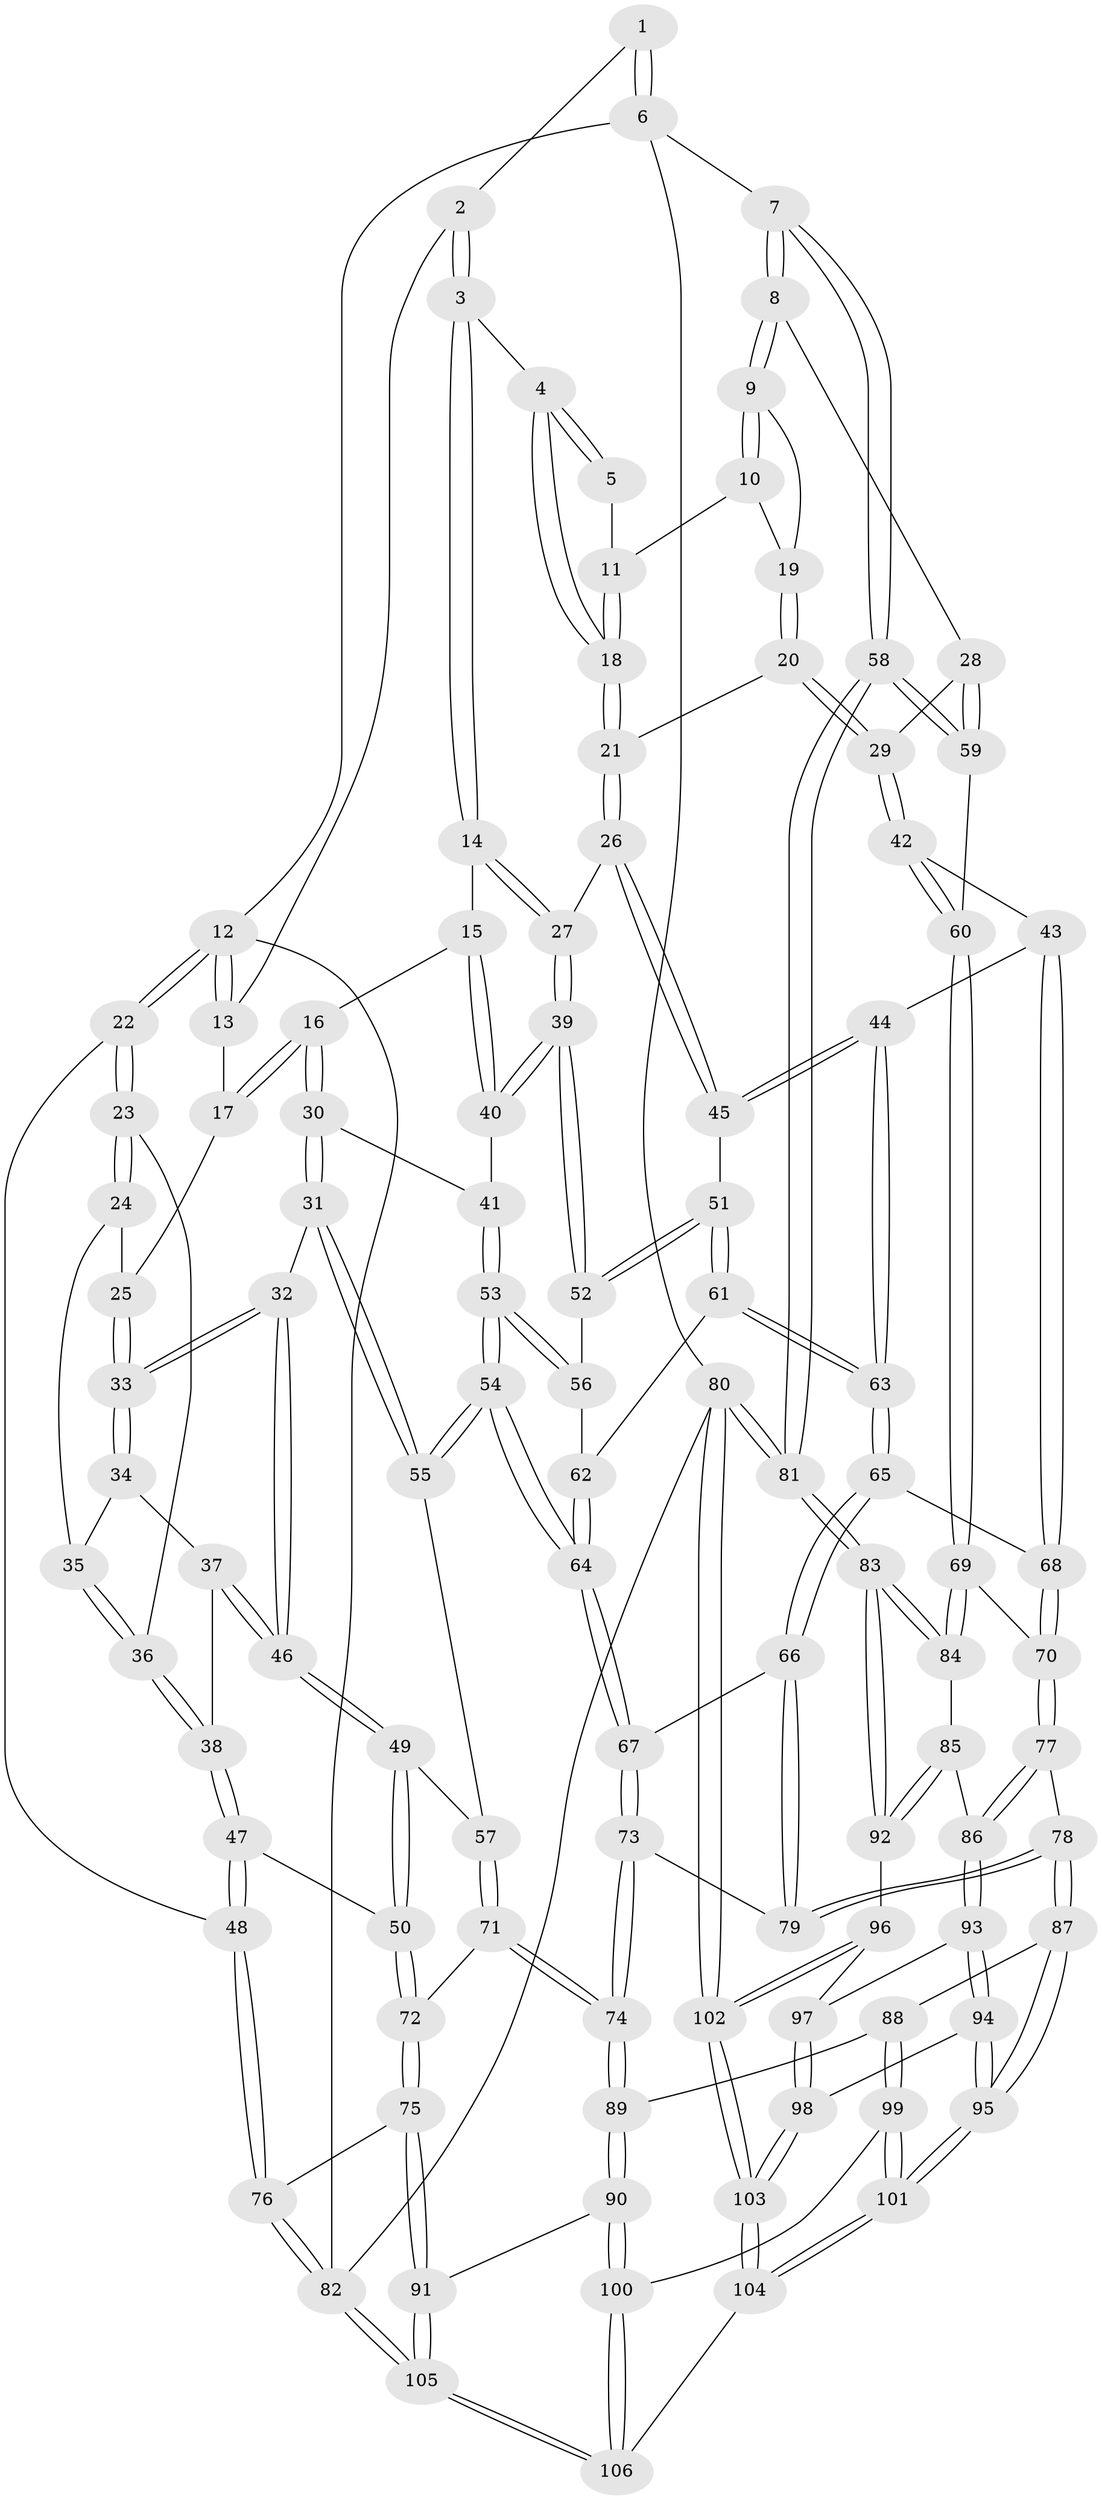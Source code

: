 // Generated by graph-tools (version 1.1) at 2025/50/03/09/25 03:50:59]
// undirected, 106 vertices, 262 edges
graph export_dot {
graph [start="1"]
  node [color=gray90,style=filled];
  1 [pos="+0.7022722158441218+0"];
  2 [pos="+0.3731410574594762+0"];
  3 [pos="+0.4629826157494214+0.07052837532761705"];
  4 [pos="+0.5498501703726318+0.06368440179670379"];
  5 [pos="+0.7010562080076117+0"];
  6 [pos="+1+0"];
  7 [pos="+1+0.020358006219659133"];
  8 [pos="+1+0.09470690086490016"];
  9 [pos="+0.9447695080934254+0.0801346135674676"];
  10 [pos="+0.749998126660685+0.02191075366532223"];
  11 [pos="+0.718168518925722+0"];
  12 [pos="+0+0"];
  13 [pos="+0.22894115384628266+0"];
  14 [pos="+0.4592854582654997+0.08159301069949146"];
  15 [pos="+0.33684103025451806+0.1459917127883324"];
  16 [pos="+0.3193104715240834+0.14882823839933312"];
  17 [pos="+0.21678828849249085+0"];
  18 [pos="+0.6362266449340782+0.10745513032966678"];
  19 [pos="+0.7769743003212471+0.11051620050466616"];
  20 [pos="+0.77215327185901+0.16774597354905324"];
  21 [pos="+0.6386440106756046+0.15747738067459513"];
  22 [pos="+0+0.027474917599963"];
  23 [pos="+0+0.08041931674478274"];
  24 [pos="+0.12389240699574675+0.1161496195356144"];
  25 [pos="+0.1285570188959577+0.11355787180164019"];
  26 [pos="+0.6158844578105372+0.19587981932176826"];
  27 [pos="+0.5132901069247151+0.20407340085490708"];
  28 [pos="+0.8608495875191869+0.23103535674482384"];
  29 [pos="+0.8228934423349283+0.23390792042614025"];
  30 [pos="+0.2938922848069526+0.20183387936627578"];
  31 [pos="+0.26216588868361146+0.23258807611609938"];
  32 [pos="+0.2531883674196033+0.23263680492530725"];
  33 [pos="+0.23101381862475417+0.21787285690027217"];
  34 [pos="+0.15324443280898634+0.219229307293101"];
  35 [pos="+0.11701327696470495+0.13904726984885937"];
  36 [pos="+0.08140644556333827+0.22140242372367383"];
  37 [pos="+0.11507985259469315+0.24494881047336253"];
  38 [pos="+0.08170938230357845+0.23236548663108342"];
  39 [pos="+0.48333842109703024+0.24522465151043996"];
  40 [pos="+0.45883996492476414+0.24187516556575045"];
  41 [pos="+0.38627535567282184+0.2627808537015564"];
  42 [pos="+0.7658780874419586+0.2948467125220837"];
  43 [pos="+0.7197354487010786+0.3155048737662682"];
  44 [pos="+0.668587707282065+0.3019599069480375"];
  45 [pos="+0.6402423645987118+0.24990366604115435"];
  46 [pos="+0.169346336265866+0.29207243829344975"];
  47 [pos="+0.005195562745440249+0.32474073326131825"];
  48 [pos="+0+0.33587881858480995"];
  49 [pos="+0.1454471210461774+0.3631091151087047"];
  50 [pos="+0.11652359829475771+0.3834629379956418"];
  51 [pos="+0.5081260617177916+0.3160860204347087"];
  52 [pos="+0.4872167379851905+0.2870743566441227"];
  53 [pos="+0.3626810179477798+0.35120221255840195"];
  54 [pos="+0.3389123918086456+0.3780882598287279"];
  55 [pos="+0.30826329714945305+0.3718293651890549"];
  56 [pos="+0.45946610986067826+0.307368843282495"];
  57 [pos="+0.29002810180232624+0.38308282581704034"];
  58 [pos="+1+0.4556629070271679"];
  59 [pos="+0.9605925934550541+0.4707107312867661"];
  60 [pos="+0.9141440648894743+0.48996057392972997"];
  61 [pos="+0.5164986735252024+0.330173219479972"];
  62 [pos="+0.440935576434945+0.3730120485036019"];
  63 [pos="+0.5598307390327144+0.3938286710584505"];
  64 [pos="+0.40322210872217684+0.44463997563559843"];
  65 [pos="+0.5539745656608156+0.43044874291234153"];
  66 [pos="+0.5376640160514727+0.4695261151508834"];
  67 [pos="+0.4081144825738754+0.4514638032311908"];
  68 [pos="+0.7291193446274683+0.42352507605952744"];
  69 [pos="+0.901525739610511+0.49913356252353824"];
  70 [pos="+0.7835185772073807+0.5292335957275567"];
  71 [pos="+0.18539765478550746+0.595897174135172"];
  72 [pos="+0.13143131104064187+0.5960175552947684"];
  73 [pos="+0.32513248328739597+0.5908446132551421"];
  74 [pos="+0.27494336902911265+0.6276549669687237"];
  75 [pos="+0.04458256652181748+0.640410378290706"];
  76 [pos="+0+0.6768213643853572"];
  77 [pos="+0.6819261985581354+0.6279399418267885"];
  78 [pos="+0.611876395100233+0.6240659679785904"];
  79 [pos="+0.58941107012403+0.5960883755824283"];
  80 [pos="+1+1"];
  81 [pos="+1+0.9954936241035026"];
  82 [pos="+0+1"];
  83 [pos="+1+0.825096358817053"];
  84 [pos="+0.9184879247978778+0.689195860167305"];
  85 [pos="+0.7742034390705262+0.7011938065726513"];
  86 [pos="+0.6938983270578951+0.6446858929702008"];
  87 [pos="+0.5263256222563154+0.7371271472812838"];
  88 [pos="+0.43028912428292+0.7696925135041377"];
  89 [pos="+0.3388140505294422+0.7380035357970847"];
  90 [pos="+0.2297182649978058+0.8913593265389759"];
  91 [pos="+0.20675882626790082+0.8995476677700999"];
  92 [pos="+0.8338143801387765+0.8151143336469501"];
  93 [pos="+0.6988812081834015+0.7748685769209727"];
  94 [pos="+0.6419204993386471+0.8635549606457373"];
  95 [pos="+0.6003668721159529+0.8762441125750637"];
  96 [pos="+0.8008881857622292+0.8496362458734021"];
  97 [pos="+0.7468962746757137+0.8465439995327881"];
  98 [pos="+0.7073510136063604+0.8775211097231924"];
  99 [pos="+0.4323854916336775+0.9154185456792376"];
  100 [pos="+0.3797581586353648+0.9672381697703352"];
  101 [pos="+0.579101293811028+0.9614940809508747"];
  102 [pos="+0.811906535687042+1"];
  103 [pos="+0.7973489519051062+1"];
  104 [pos="+0.6739780954278207+1"];
  105 [pos="+0+1"];
  106 [pos="+0.3839088235819633+1"];
  1 -- 2;
  1 -- 6;
  1 -- 6;
  2 -- 3;
  2 -- 3;
  2 -- 13;
  3 -- 4;
  3 -- 14;
  3 -- 14;
  4 -- 5;
  4 -- 5;
  4 -- 18;
  4 -- 18;
  5 -- 11;
  6 -- 7;
  6 -- 12;
  6 -- 80;
  7 -- 8;
  7 -- 8;
  7 -- 58;
  7 -- 58;
  8 -- 9;
  8 -- 9;
  8 -- 28;
  9 -- 10;
  9 -- 10;
  9 -- 19;
  10 -- 11;
  10 -- 19;
  11 -- 18;
  11 -- 18;
  12 -- 13;
  12 -- 13;
  12 -- 22;
  12 -- 22;
  12 -- 82;
  13 -- 17;
  14 -- 15;
  14 -- 27;
  14 -- 27;
  15 -- 16;
  15 -- 40;
  15 -- 40;
  16 -- 17;
  16 -- 17;
  16 -- 30;
  16 -- 30;
  17 -- 25;
  18 -- 21;
  18 -- 21;
  19 -- 20;
  19 -- 20;
  20 -- 21;
  20 -- 29;
  20 -- 29;
  21 -- 26;
  21 -- 26;
  22 -- 23;
  22 -- 23;
  22 -- 48;
  23 -- 24;
  23 -- 24;
  23 -- 36;
  24 -- 25;
  24 -- 35;
  25 -- 33;
  25 -- 33;
  26 -- 27;
  26 -- 45;
  26 -- 45;
  27 -- 39;
  27 -- 39;
  28 -- 29;
  28 -- 59;
  28 -- 59;
  29 -- 42;
  29 -- 42;
  30 -- 31;
  30 -- 31;
  30 -- 41;
  31 -- 32;
  31 -- 55;
  31 -- 55;
  32 -- 33;
  32 -- 33;
  32 -- 46;
  32 -- 46;
  33 -- 34;
  33 -- 34;
  34 -- 35;
  34 -- 37;
  35 -- 36;
  35 -- 36;
  36 -- 38;
  36 -- 38;
  37 -- 38;
  37 -- 46;
  37 -- 46;
  38 -- 47;
  38 -- 47;
  39 -- 40;
  39 -- 40;
  39 -- 52;
  39 -- 52;
  40 -- 41;
  41 -- 53;
  41 -- 53;
  42 -- 43;
  42 -- 60;
  42 -- 60;
  43 -- 44;
  43 -- 68;
  43 -- 68;
  44 -- 45;
  44 -- 45;
  44 -- 63;
  44 -- 63;
  45 -- 51;
  46 -- 49;
  46 -- 49;
  47 -- 48;
  47 -- 48;
  47 -- 50;
  48 -- 76;
  48 -- 76;
  49 -- 50;
  49 -- 50;
  49 -- 57;
  50 -- 72;
  50 -- 72;
  51 -- 52;
  51 -- 52;
  51 -- 61;
  51 -- 61;
  52 -- 56;
  53 -- 54;
  53 -- 54;
  53 -- 56;
  53 -- 56;
  54 -- 55;
  54 -- 55;
  54 -- 64;
  54 -- 64;
  55 -- 57;
  56 -- 62;
  57 -- 71;
  57 -- 71;
  58 -- 59;
  58 -- 59;
  58 -- 81;
  58 -- 81;
  59 -- 60;
  60 -- 69;
  60 -- 69;
  61 -- 62;
  61 -- 63;
  61 -- 63;
  62 -- 64;
  62 -- 64;
  63 -- 65;
  63 -- 65;
  64 -- 67;
  64 -- 67;
  65 -- 66;
  65 -- 66;
  65 -- 68;
  66 -- 67;
  66 -- 79;
  66 -- 79;
  67 -- 73;
  67 -- 73;
  68 -- 70;
  68 -- 70;
  69 -- 70;
  69 -- 84;
  69 -- 84;
  70 -- 77;
  70 -- 77;
  71 -- 72;
  71 -- 74;
  71 -- 74;
  72 -- 75;
  72 -- 75;
  73 -- 74;
  73 -- 74;
  73 -- 79;
  74 -- 89;
  74 -- 89;
  75 -- 76;
  75 -- 91;
  75 -- 91;
  76 -- 82;
  76 -- 82;
  77 -- 78;
  77 -- 86;
  77 -- 86;
  78 -- 79;
  78 -- 79;
  78 -- 87;
  78 -- 87;
  80 -- 81;
  80 -- 81;
  80 -- 102;
  80 -- 102;
  80 -- 82;
  81 -- 83;
  81 -- 83;
  82 -- 105;
  82 -- 105;
  83 -- 84;
  83 -- 84;
  83 -- 92;
  83 -- 92;
  84 -- 85;
  85 -- 86;
  85 -- 92;
  85 -- 92;
  86 -- 93;
  86 -- 93;
  87 -- 88;
  87 -- 95;
  87 -- 95;
  88 -- 89;
  88 -- 99;
  88 -- 99;
  89 -- 90;
  89 -- 90;
  90 -- 91;
  90 -- 100;
  90 -- 100;
  91 -- 105;
  91 -- 105;
  92 -- 96;
  93 -- 94;
  93 -- 94;
  93 -- 97;
  94 -- 95;
  94 -- 95;
  94 -- 98;
  95 -- 101;
  95 -- 101;
  96 -- 97;
  96 -- 102;
  96 -- 102;
  97 -- 98;
  97 -- 98;
  98 -- 103;
  98 -- 103;
  99 -- 100;
  99 -- 101;
  99 -- 101;
  100 -- 106;
  100 -- 106;
  101 -- 104;
  101 -- 104;
  102 -- 103;
  102 -- 103;
  103 -- 104;
  103 -- 104;
  104 -- 106;
  105 -- 106;
  105 -- 106;
}
